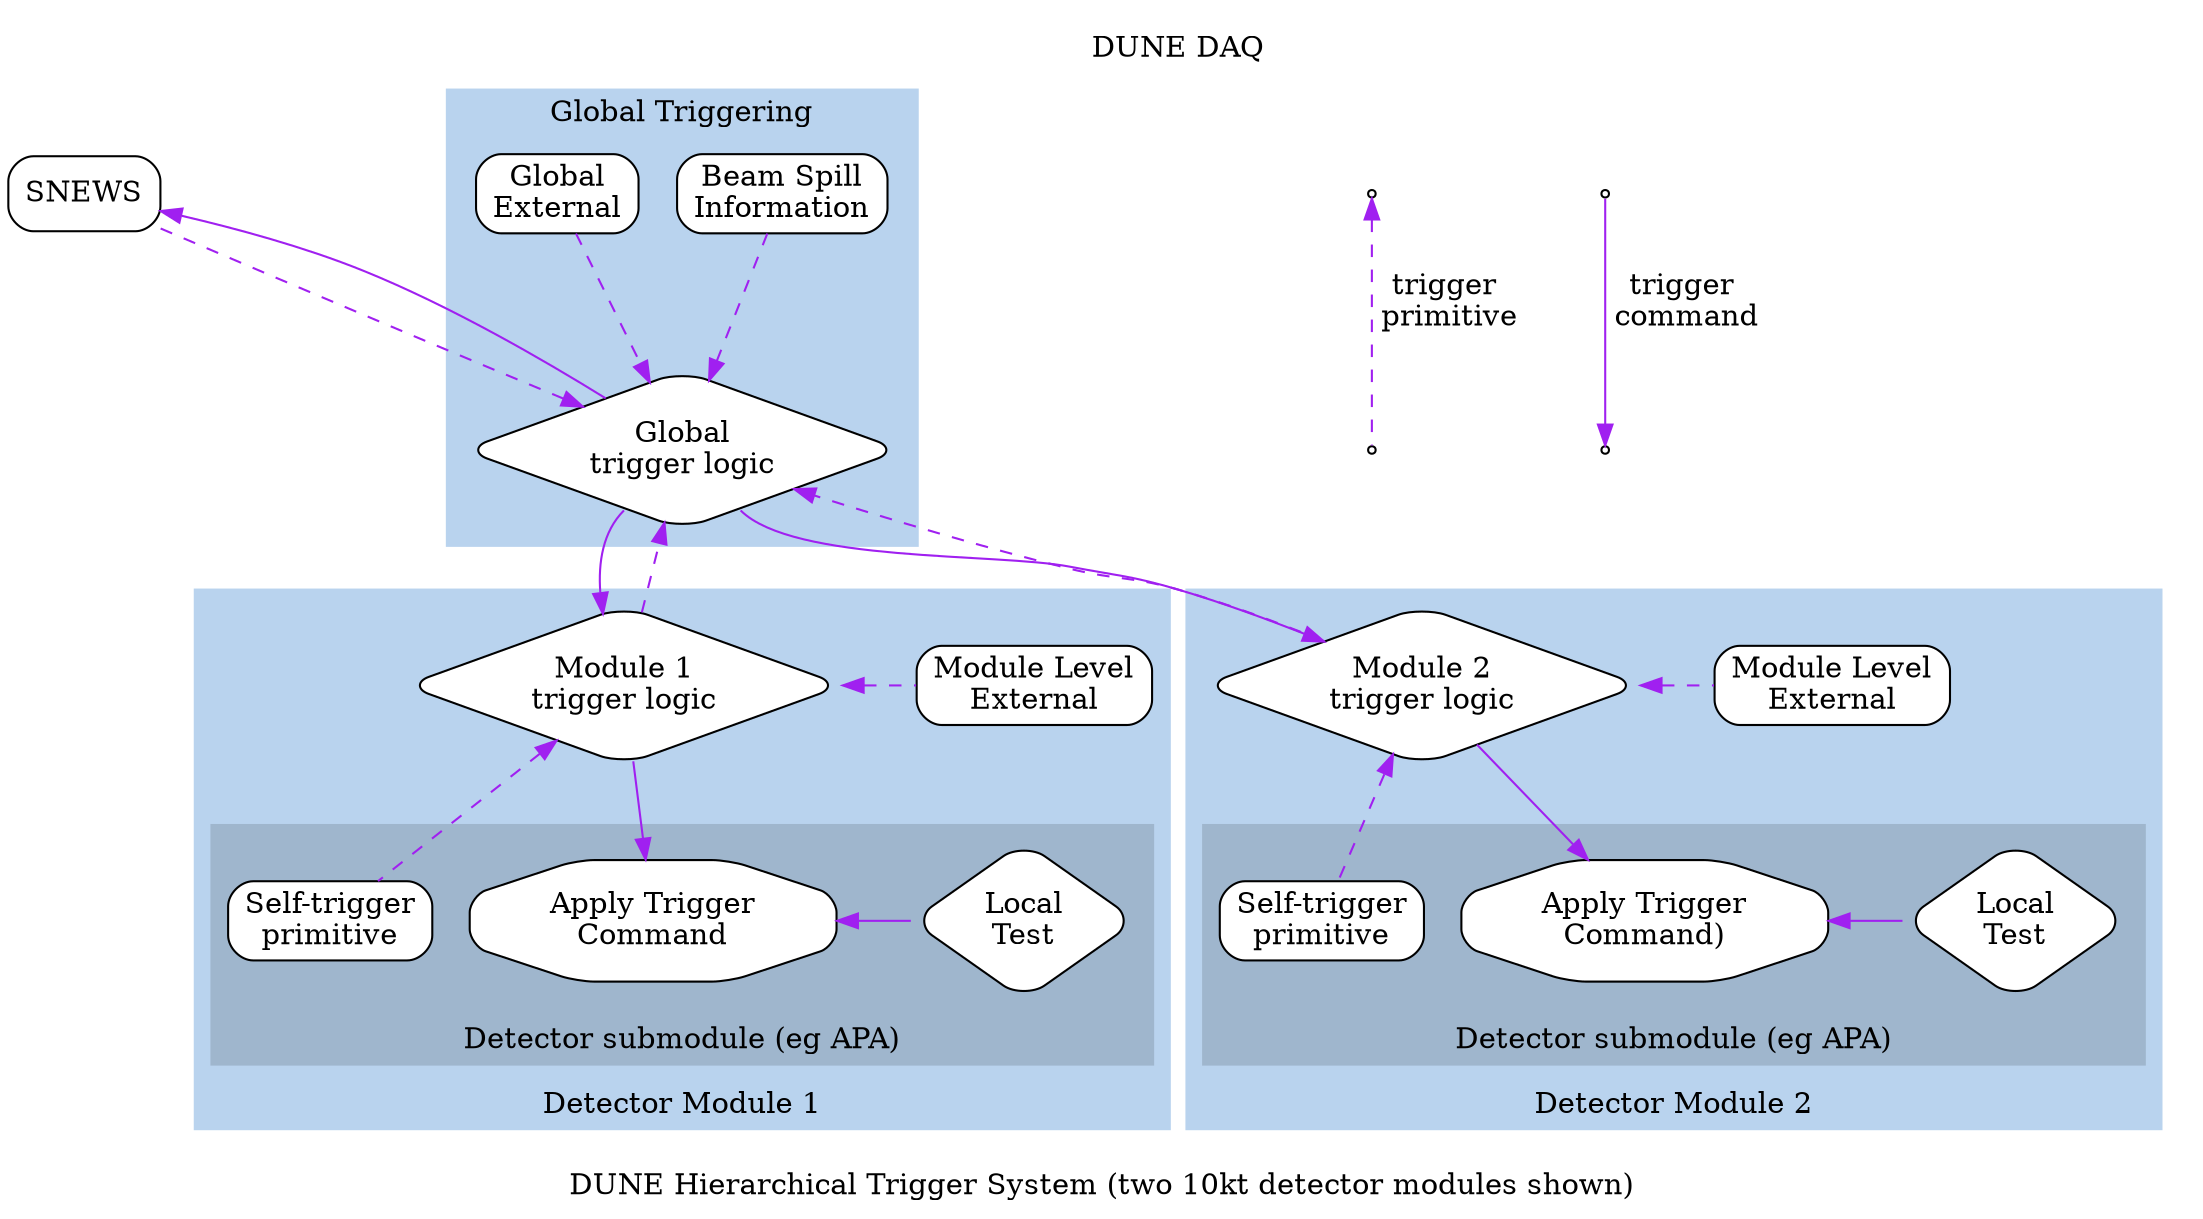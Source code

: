 digraph trig {
        //        rankdir=LR;
        label="DUNE Hierarchical Trigger System (two 10kt detector modules shown)";
        
        node [style="rounded,filled",color=black,shape=box,fillcolor=white];
        graph [style=filled, splines=true, overlap=false];
        edge[color=purple]
        snews[label="SNEWS"];
        subgraph cluster_daq {
                label="DUNE DAQ";
                graph[color=white];

        subgraph cluster_global {
                label="Global Triggering";
                graph[color=slategray2];
                gt[shape=diamond,label="Global\ntrigger logic"];
                beam[label="Beam Spill\nInformation"];
                extern[label="Global\nExternal"]
        }
        subgraph cluster_module1 {
                label="Detector Module 1";
                labelloc=bottom;
                graph[color=slategray2];
                subgraph cluster_submod1 {
                        graph[color=slategray3];
                        label="Detector submodule (eg APA)";
                        {
                                rank=same
                                trigsrc1[label="Self-trigger\nprimitive"];
                                readout1[shape=octagon,label="Apply Trigger\nCommand"];
                                test1[shape=diamond, label="Local\nTest"];
                        }
                }
                {rank=same
                        modext1[label="Module Level\nExternal"];
                        mt1[shape=diamond, label="Module 1\ntrigger logic"];
                }
        }
        subgraph cluster_module2 {
                labelloc=bottom;
                label="Detector Module 2";
                graph[color=slategray2];
                subgraph cluster_submod2 {
                        graph[color=slategray3];
                        label="Detector submodule (eg APA)";
                        {
                                rank=same;
                                trigsrc2[label="Self-trigger\nprimitive"];
                                readout2[shape=octagon,label="Apply Trigger\nCommand)"];
                                test2[shape=diamond, label="Local\nTest"];
                        }
                }
                {rank=same 
                        mt2[shape=diamond, label="Module 2\ntrigger logic"];
                        modext2[label="Module Level\nExternal"]
                }
        }
        subgraph cluster_legend {
                label="";
                graph[color=white];
                node[shape=point];
                subgraph cluster_l1 {
                        p1->p3[label="trigger\n command",style=solid];

                }                        
                subgraph cluster_l2 {
                        p2->p4[label="trigger\n primitive",style=dashed,dir=back];
                }
        }
}
        // trigger primitives
        edge[style=dashed];
        
        beam->gt;
        extern->gt;
        
        mt1->modext1[dir=back];
        mt2->modext2[dir=back];
        
        mt1->trigsrc1[dir=back];
        mt2->trigsrc2[dir=back];

        mt1->gt[];
        mt2->gt[];
        
//        p4->p2[label="trigger\nprimitive"];


        snews->gt[weight=2];


        // trigger commands
        edge[style=solid];
        gt->snews[weight=0];
        
        gt:sw->mt1[weight=2];
        gt:se->mt2[weight=3];
        mt1->readout1;
        mt2->readout2;

        test1->readout1;
        test2->readout2;

        mt1->test1[style=invis];
        mt2->test2[style=invis];
        
        edge[style=invis];
}
